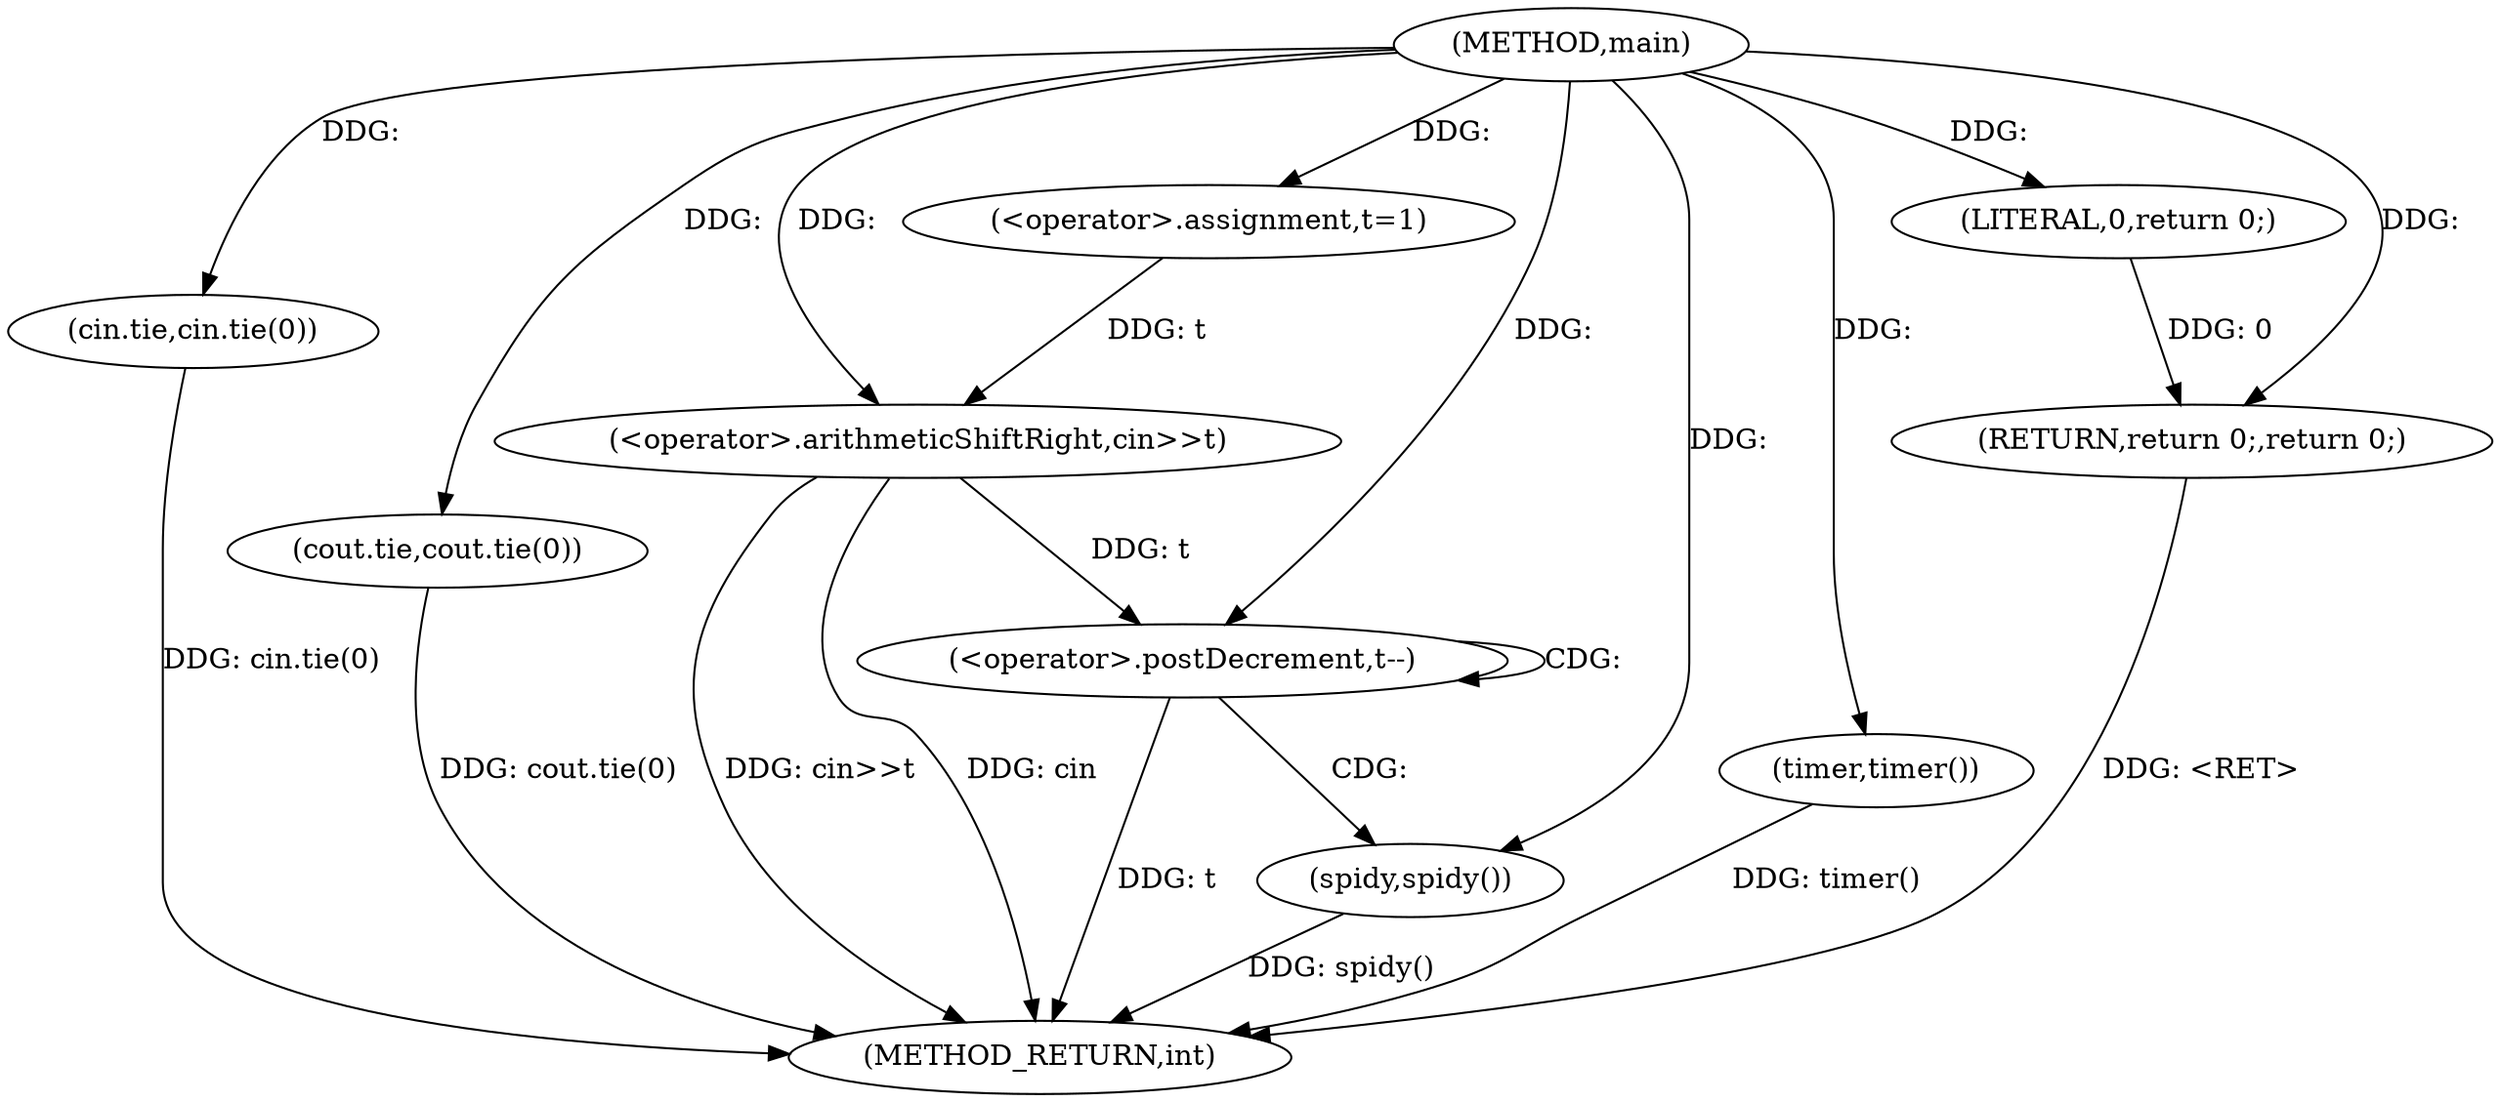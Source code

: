 digraph "main" {  
"1000203" [label = "(METHOD,main)" ]
"1000224" [label = "(METHOD_RETURN,int)" ]
"1000205" [label = "(cin.tie,cin.tie(0))" ]
"1000207" [label = "(cout.tie,cout.tie(0))" ]
"1000210" [label = "(<operator>.assignment,t=1)" ]
"1000213" [label = "(<operator>.arithmeticShiftRight,cin>>t)" ]
"1000221" [label = "(timer,timer())" ]
"1000222" [label = "(RETURN,return 0;,return 0;)" ]
"1000217" [label = "(<operator>.postDecrement,t--)" ]
"1000223" [label = "(LITERAL,0,return 0;)" ]
"1000220" [label = "(spidy,spidy())" ]
  "1000222" -> "1000224"  [ label = "DDG: <RET>"] 
  "1000205" -> "1000224"  [ label = "DDG: cin.tie(0)"] 
  "1000207" -> "1000224"  [ label = "DDG: cout.tie(0)"] 
  "1000213" -> "1000224"  [ label = "DDG: cin>>t"] 
  "1000217" -> "1000224"  [ label = "DDG: t"] 
  "1000221" -> "1000224"  [ label = "DDG: timer()"] 
  "1000220" -> "1000224"  [ label = "DDG: spidy()"] 
  "1000213" -> "1000224"  [ label = "DDG: cin"] 
  "1000203" -> "1000210"  [ label = "DDG: "] 
  "1000203" -> "1000221"  [ label = "DDG: "] 
  "1000223" -> "1000222"  [ label = "DDG: 0"] 
  "1000203" -> "1000222"  [ label = "DDG: "] 
  "1000203" -> "1000205"  [ label = "DDG: "] 
  "1000203" -> "1000207"  [ label = "DDG: "] 
  "1000203" -> "1000213"  [ label = "DDG: "] 
  "1000210" -> "1000213"  [ label = "DDG: t"] 
  "1000203" -> "1000223"  [ label = "DDG: "] 
  "1000213" -> "1000217"  [ label = "DDG: t"] 
  "1000203" -> "1000217"  [ label = "DDG: "] 
  "1000203" -> "1000220"  [ label = "DDG: "] 
  "1000217" -> "1000220"  [ label = "CDG: "] 
  "1000217" -> "1000217"  [ label = "CDG: "] 
}
